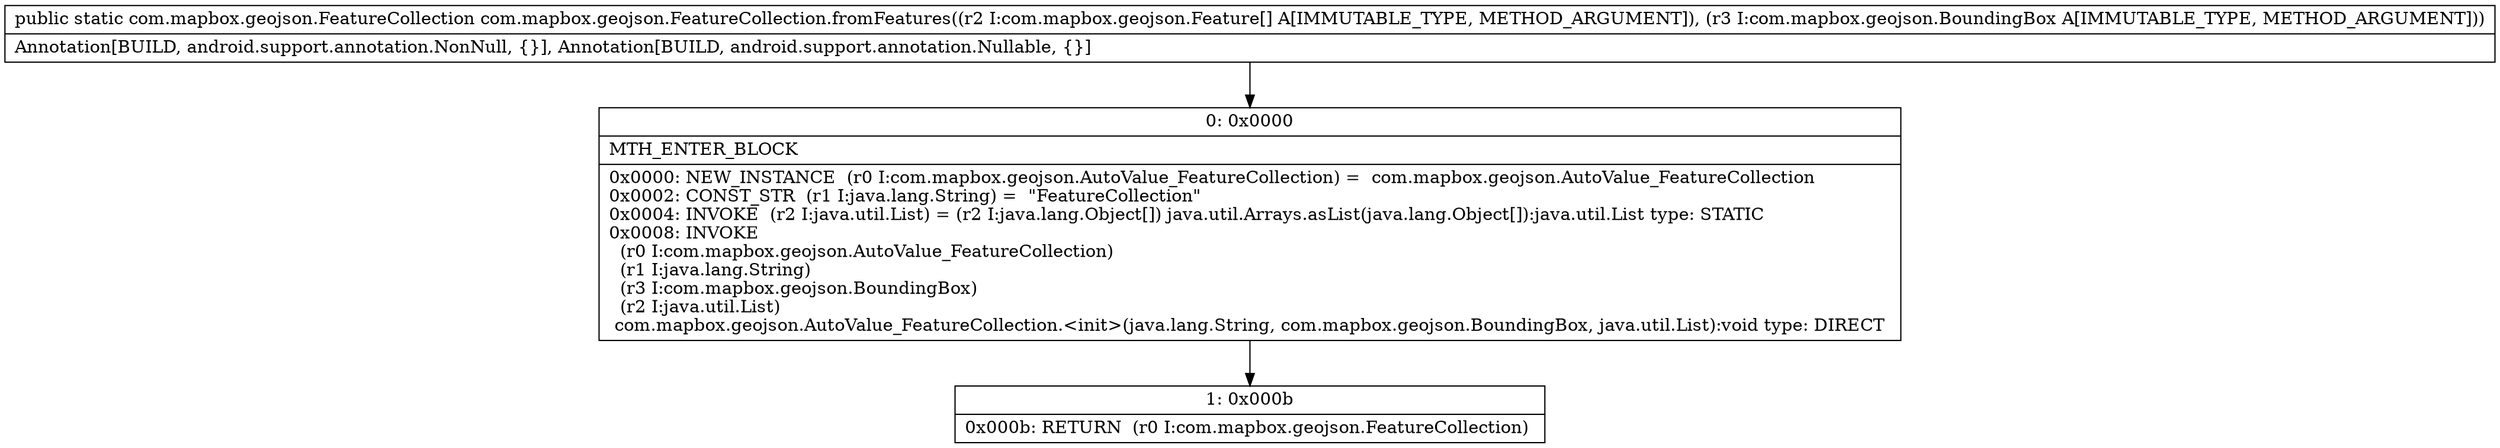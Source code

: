 digraph "CFG forcom.mapbox.geojson.FeatureCollection.fromFeatures([Lcom\/mapbox\/geojson\/Feature;Lcom\/mapbox\/geojson\/BoundingBox;)Lcom\/mapbox\/geojson\/FeatureCollection;" {
Node_0 [shape=record,label="{0\:\ 0x0000|MTH_ENTER_BLOCK\l|0x0000: NEW_INSTANCE  (r0 I:com.mapbox.geojson.AutoValue_FeatureCollection) =  com.mapbox.geojson.AutoValue_FeatureCollection \l0x0002: CONST_STR  (r1 I:java.lang.String) =  \"FeatureCollection\" \l0x0004: INVOKE  (r2 I:java.util.List) = (r2 I:java.lang.Object[]) java.util.Arrays.asList(java.lang.Object[]):java.util.List type: STATIC \l0x0008: INVOKE  \l  (r0 I:com.mapbox.geojson.AutoValue_FeatureCollection)\l  (r1 I:java.lang.String)\l  (r3 I:com.mapbox.geojson.BoundingBox)\l  (r2 I:java.util.List)\l com.mapbox.geojson.AutoValue_FeatureCollection.\<init\>(java.lang.String, com.mapbox.geojson.BoundingBox, java.util.List):void type: DIRECT \l}"];
Node_1 [shape=record,label="{1\:\ 0x000b|0x000b: RETURN  (r0 I:com.mapbox.geojson.FeatureCollection) \l}"];
MethodNode[shape=record,label="{public static com.mapbox.geojson.FeatureCollection com.mapbox.geojson.FeatureCollection.fromFeatures((r2 I:com.mapbox.geojson.Feature[] A[IMMUTABLE_TYPE, METHOD_ARGUMENT]), (r3 I:com.mapbox.geojson.BoundingBox A[IMMUTABLE_TYPE, METHOD_ARGUMENT]))  | Annotation[BUILD, android.support.annotation.NonNull, \{\}], Annotation[BUILD, android.support.annotation.Nullable, \{\}]\l}"];
MethodNode -> Node_0;
Node_0 -> Node_1;
}

